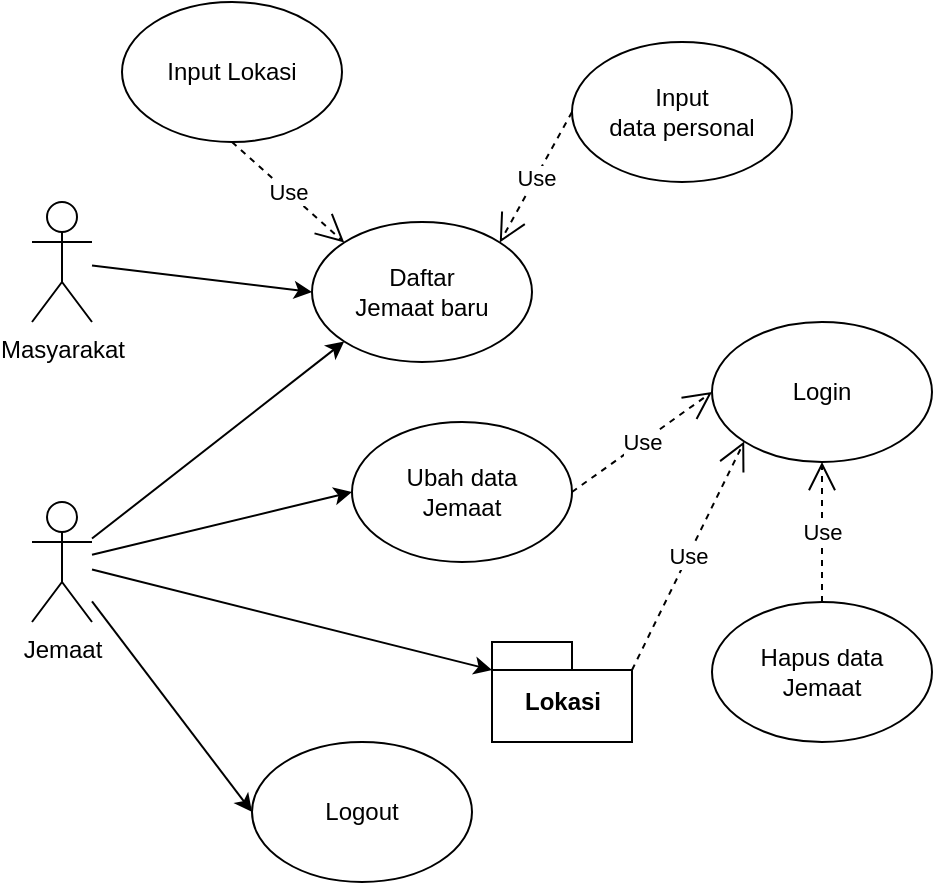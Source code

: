 <mxfile version="20.1.2" type="github" pages="2">
  <diagram id="PjaSomSAxZqeQff5UeBx" name="Page-1">
    <mxGraphModel dx="1085" dy="535" grid="1" gridSize="10" guides="1" tooltips="1" connect="1" arrows="1" fold="1" page="1" pageScale="1" pageWidth="850" pageHeight="1100" math="0" shadow="0">
      <root>
        <mxCell id="0" />
        <mxCell id="1" parent="0" />
        <mxCell id="5i8q8Ae321yIFf5_sVQl-10" style="edgeStyle=none;rounded=0;orthogonalLoop=1;jettySize=auto;html=1;entryX=0;entryY=1;entryDx=0;entryDy=0;" edge="1" parent="1" source="5i8q8Ae321yIFf5_sVQl-1" target="5i8q8Ae321yIFf5_sVQl-4">
          <mxGeometry relative="1" as="geometry" />
        </mxCell>
        <mxCell id="5i8q8Ae321yIFf5_sVQl-11" style="edgeStyle=none;rounded=0;orthogonalLoop=1;jettySize=auto;html=1;entryX=0;entryY=0.5;entryDx=0;entryDy=0;" edge="1" parent="1" source="5i8q8Ae321yIFf5_sVQl-1" target="5i8q8Ae321yIFf5_sVQl-5">
          <mxGeometry relative="1" as="geometry" />
        </mxCell>
        <mxCell id="5i8q8Ae321yIFf5_sVQl-12" style="edgeStyle=none;rounded=0;orthogonalLoop=1;jettySize=auto;html=1;entryX=0;entryY=0.5;entryDx=0;entryDy=0;" edge="1" parent="1" source="5i8q8Ae321yIFf5_sVQl-1" target="5i8q8Ae321yIFf5_sVQl-8">
          <mxGeometry relative="1" as="geometry" />
        </mxCell>
        <mxCell id="5i8q8Ae321yIFf5_sVQl-37" style="edgeStyle=none;rounded=0;jumpStyle=arc;jumpSize=27;orthogonalLoop=1;jettySize=auto;html=1;entryX=0;entryY=0;entryDx=0;entryDy=14;entryPerimeter=0;" edge="1" parent="1" source="5i8q8Ae321yIFf5_sVQl-1" target="5i8q8Ae321yIFf5_sVQl-30">
          <mxGeometry relative="1" as="geometry" />
        </mxCell>
        <mxCell id="5i8q8Ae321yIFf5_sVQl-1" value="Jemaat" style="shape=umlActor;verticalLabelPosition=bottom;verticalAlign=top;html=1;outlineConnect=0;" vertex="1" parent="1">
          <mxGeometry x="270" y="270" width="30" height="60" as="geometry" />
        </mxCell>
        <mxCell id="5i8q8Ae321yIFf5_sVQl-4" value="Daftar &lt;br&gt;Jemaat baru" style="ellipse;whiteSpace=wrap;html=1;" vertex="1" parent="1">
          <mxGeometry x="410" y="130" width="110" height="70" as="geometry" />
        </mxCell>
        <mxCell id="5i8q8Ae321yIFf5_sVQl-5" value="Ubah data&lt;br&gt;Jemaat" style="ellipse;whiteSpace=wrap;html=1;" vertex="1" parent="1">
          <mxGeometry x="430" y="230" width="110" height="70" as="geometry" />
        </mxCell>
        <mxCell id="5i8q8Ae321yIFf5_sVQl-6" value="Login" style="ellipse;whiteSpace=wrap;html=1;" vertex="1" parent="1">
          <mxGeometry x="610" y="180" width="110" height="70" as="geometry" />
        </mxCell>
        <mxCell id="5i8q8Ae321yIFf5_sVQl-7" value="Hapus data&lt;br&gt;Jemaat" style="ellipse;whiteSpace=wrap;html=1;" vertex="1" parent="1">
          <mxGeometry x="610" y="320" width="110" height="70" as="geometry" />
        </mxCell>
        <mxCell id="5i8q8Ae321yIFf5_sVQl-8" value="Logout" style="ellipse;whiteSpace=wrap;html=1;" vertex="1" parent="1">
          <mxGeometry x="380" y="390" width="110" height="70" as="geometry" />
        </mxCell>
        <mxCell id="5i8q8Ae321yIFf5_sVQl-23" value="Use" style="endArrow=open;endSize=12;dashed=1;html=1;rounded=0;exitX=0.5;exitY=1;exitDx=0;exitDy=0;entryX=0;entryY=0;entryDx=0;entryDy=0;jumpStyle=arc;jumpSize=27;" edge="1" parent="1" source="5i8q8Ae321yIFf5_sVQl-24" target="5i8q8Ae321yIFf5_sVQl-4">
          <mxGeometry width="160" relative="1" as="geometry">
            <mxPoint x="300" y="310" as="sourcePoint" />
            <mxPoint x="460" y="310" as="targetPoint" />
          </mxGeometry>
        </mxCell>
        <mxCell id="5i8q8Ae321yIFf5_sVQl-24" value="Input Lokasi" style="ellipse;whiteSpace=wrap;html=1;" vertex="1" parent="1">
          <mxGeometry x="315" y="20" width="110" height="70" as="geometry" />
        </mxCell>
        <mxCell id="5i8q8Ae321yIFf5_sVQl-25" value="Use" style="endArrow=open;endSize=12;dashed=1;html=1;rounded=0;jumpStyle=arc;jumpSize=27;exitX=1;exitY=0.5;exitDx=0;exitDy=0;entryX=0;entryY=0.5;entryDx=0;entryDy=0;" edge="1" parent="1" source="5i8q8Ae321yIFf5_sVQl-5" target="5i8q8Ae321yIFf5_sVQl-6">
          <mxGeometry width="160" relative="1" as="geometry">
            <mxPoint x="390" y="330" as="sourcePoint" />
            <mxPoint x="550" y="330" as="targetPoint" />
          </mxGeometry>
        </mxCell>
        <mxCell id="5i8q8Ae321yIFf5_sVQl-26" value="Use" style="endArrow=open;endSize=12;dashed=1;html=1;rounded=0;jumpStyle=arc;jumpSize=27;exitX=0.5;exitY=0;exitDx=0;exitDy=0;entryX=0.5;entryY=1;entryDx=0;entryDy=0;" edge="1" parent="1" source="5i8q8Ae321yIFf5_sVQl-7" target="5i8q8Ae321yIFf5_sVQl-6">
          <mxGeometry width="160" relative="1" as="geometry">
            <mxPoint x="433.891" y="370.251" as="sourcePoint" />
            <mxPoint x="475" y="320" as="targetPoint" />
          </mxGeometry>
        </mxCell>
        <mxCell id="5i8q8Ae321yIFf5_sVQl-27" value="Input &lt;br&gt;data personal" style="ellipse;whiteSpace=wrap;html=1;" vertex="1" parent="1">
          <mxGeometry x="540" y="40" width="110" height="70" as="geometry" />
        </mxCell>
        <mxCell id="5i8q8Ae321yIFf5_sVQl-28" value="Use" style="endArrow=open;endSize=12;dashed=1;html=1;rounded=0;exitX=0;exitY=0.5;exitDx=0;exitDy=0;entryX=1;entryY=0;entryDx=0;entryDy=0;jumpStyle=arc;jumpSize=27;" edge="1" parent="1" source="5i8q8Ae321yIFf5_sVQl-27" target="5i8q8Ae321yIFf5_sVQl-4">
          <mxGeometry width="160" relative="1" as="geometry">
            <mxPoint x="380" y="115" as="sourcePoint" />
            <mxPoint x="435.928" y="150.367" as="targetPoint" />
          </mxGeometry>
        </mxCell>
        <mxCell id="5i8q8Ae321yIFf5_sVQl-30" value="Lokasi" style="shape=folder;fontStyle=1;spacingTop=10;tabWidth=40;tabHeight=14;tabPosition=left;html=1;" vertex="1" parent="1">
          <mxGeometry x="500" y="340" width="70" height="50" as="geometry" />
        </mxCell>
        <mxCell id="5i8q8Ae321yIFf5_sVQl-32" value="Use" style="endArrow=open;endSize=12;dashed=1;html=1;rounded=0;jumpStyle=arc;jumpSize=27;exitX=0;exitY=0;exitDx=70;exitDy=14;entryX=0;entryY=1;entryDx=0;entryDy=0;exitPerimeter=0;" edge="1" parent="1" source="5i8q8Ae321yIFf5_sVQl-30" target="5i8q8Ae321yIFf5_sVQl-6">
          <mxGeometry width="160" relative="1" as="geometry">
            <mxPoint x="575.928" y="349.997" as="sourcePoint" />
            <mxPoint x="490" y="314.63" as="targetPoint" />
          </mxGeometry>
        </mxCell>
        <mxCell id="5i8q8Ae321yIFf5_sVQl-36" style="edgeStyle=none;rounded=0;jumpStyle=arc;jumpSize=27;orthogonalLoop=1;jettySize=auto;html=1;entryX=0;entryY=0.5;entryDx=0;entryDy=0;" edge="1" parent="1" source="5i8q8Ae321yIFf5_sVQl-34" target="5i8q8Ae321yIFf5_sVQl-4">
          <mxGeometry relative="1" as="geometry" />
        </mxCell>
        <mxCell id="5i8q8Ae321yIFf5_sVQl-34" value="Masyarakat" style="shape=umlActor;verticalLabelPosition=bottom;verticalAlign=top;html=1;outlineConnect=0;" vertex="1" parent="1">
          <mxGeometry x="270" y="120" width="30" height="60" as="geometry" />
        </mxCell>
      </root>
    </mxGraphModel>
  </diagram>
  <diagram id="RAF_GGhkcw0nodtZDPA_" name="Page-2">
    <mxGraphModel dx="868" dy="492" grid="1" gridSize="10" guides="1" tooltips="1" connect="1" arrows="1" fold="1" page="1" pageScale="1" pageWidth="850" pageHeight="1100" math="0" shadow="0">
      <root>
        <mxCell id="0" />
        <mxCell id="1" parent="0" />
        <mxCell id="jIE8mIxhrSkIf84SkjbB-2" value="Cari nama jemaat" style="ellipse;whiteSpace=wrap;html=1;" vertex="1" parent="1">
          <mxGeometry x="260" y="110" width="140" height="70" as="geometry" />
        </mxCell>
        <mxCell id="jIE8mIxhrSkIf84SkjbB-3" value="Pilih marker lokasi &lt;br&gt;dipeta" style="ellipse;whiteSpace=wrap;html=1;" vertex="1" parent="1">
          <mxGeometry x="260" y="210" width="140" height="70" as="geometry" />
        </mxCell>
        <mxCell id="jIE8mIxhrSkIf84SkjbB-4" value="Lokasi yang dituju" style="ellipse;whiteSpace=wrap;html=1;" vertex="1" parent="1">
          <mxGeometry x="490" y="160" width="140" height="70" as="geometry" />
        </mxCell>
        <mxCell id="jIE8mIxhrSkIf84SkjbB-5" value="Use" style="endArrow=open;endSize=12;dashed=1;html=1;rounded=0;jumpStyle=arc;jumpSize=27;entryX=0;entryY=1;entryDx=0;entryDy=0;exitX=1;exitY=0.5;exitDx=0;exitDy=0;" edge="1" parent="1" source="jIE8mIxhrSkIf84SkjbB-3" target="jIE8mIxhrSkIf84SkjbB-4">
          <mxGeometry width="160" relative="1" as="geometry">
            <mxPoint x="440" y="320" as="sourcePoint" />
            <mxPoint x="600" y="320" as="targetPoint" />
          </mxGeometry>
        </mxCell>
        <mxCell id="jIE8mIxhrSkIf84SkjbB-6" value="Use" style="endArrow=open;endSize=12;dashed=1;html=1;rounded=0;jumpStyle=arc;jumpSize=27;entryX=0;entryY=0;entryDx=0;entryDy=0;exitX=1;exitY=0.5;exitDx=0;exitDy=0;" edge="1" parent="1" source="jIE8mIxhrSkIf84SkjbB-2" target="jIE8mIxhrSkIf84SkjbB-4">
          <mxGeometry width="160" relative="1" as="geometry">
            <mxPoint x="410" y="255" as="sourcePoint" />
            <mxPoint x="520.503" y="229.749" as="targetPoint" />
          </mxGeometry>
        </mxCell>
      </root>
    </mxGraphModel>
  </diagram>
</mxfile>
